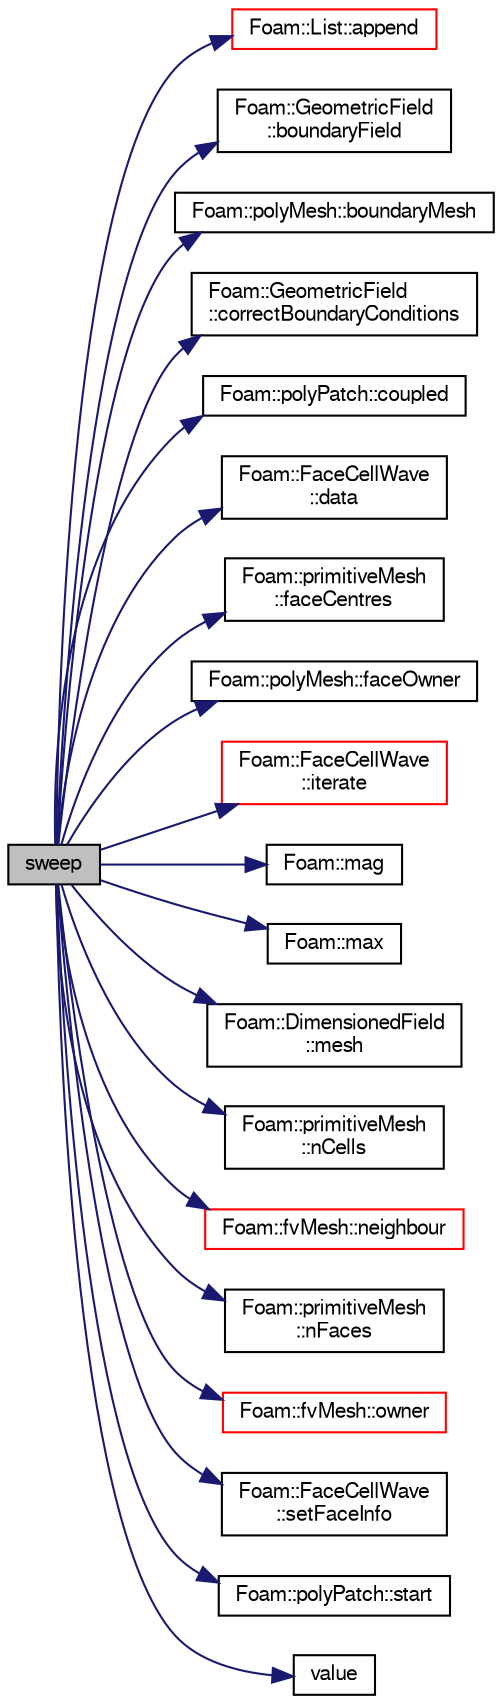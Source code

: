 digraph "sweep"
{
  bgcolor="transparent";
  edge [fontname="FreeSans",fontsize="10",labelfontname="FreeSans",labelfontsize="10"];
  node [fontname="FreeSans",fontsize="10",shape=record];
  rankdir="LR";
  Node1 [label="sweep",height=0.2,width=0.4,color="black", fillcolor="grey75", style="filled" fontcolor="black"];
  Node1 -> Node2 [color="midnightblue",fontsize="10",style="solid",fontname="FreeSans"];
  Node2 [label="Foam::List::append",height=0.2,width=0.4,color="red",URL="$a01325.html#a399dd2bf0d9a32016717dc90126f016b",tooltip="Append an element at the end of the list. "];
  Node1 -> Node3 [color="midnightblue",fontsize="10",style="solid",fontname="FreeSans"];
  Node3 [label="Foam::GeometricField\l::boundaryField",height=0.2,width=0.4,color="black",URL="$a00896.html#a3c6c1a789b48ea0c5e8bff64f9c14f2d",tooltip="Return reference to GeometricBoundaryField. "];
  Node1 -> Node4 [color="midnightblue",fontsize="10",style="solid",fontname="FreeSans"];
  Node4 [label="Foam::polyMesh::boundaryMesh",height=0.2,width=0.4,color="black",URL="$a01861.html#a6b7f5ba89250dbd7a1c6c7860ab60fe3",tooltip="Return boundary mesh. "];
  Node1 -> Node5 [color="midnightblue",fontsize="10",style="solid",fontname="FreeSans"];
  Node5 [label="Foam::GeometricField\l::correctBoundaryConditions",height=0.2,width=0.4,color="black",URL="$a00896.html#acaf6878ef900e593c4b20812f1b567d6",tooltip="Correct boundary field. "];
  Node1 -> Node6 [color="midnightblue",fontsize="10",style="solid",fontname="FreeSans"];
  Node6 [label="Foam::polyPatch::coupled",height=0.2,width=0.4,color="black",URL="$a01877.html#acffd678e538fc569f301aacdb4f019b7",tooltip="Return true if this patch is geometrically coupled (i.e. faces and. "];
  Node1 -> Node7 [color="midnightblue",fontsize="10",style="solid",fontname="FreeSans"];
  Node7 [label="Foam::FaceCellWave\l::data",height=0.2,width=0.4,color="black",URL="$a00698.html#af78cdd5c550b4c11f0b8b82154d09496",tooltip="Additional data to be passed into container. "];
  Node1 -> Node8 [color="midnightblue",fontsize="10",style="solid",fontname="FreeSans"];
  Node8 [label="Foam::primitiveMesh\l::faceCentres",height=0.2,width=0.4,color="black",URL="$a01911.html#a56749206c7d38a4c3cfbf4103547e555"];
  Node1 -> Node9 [color="midnightblue",fontsize="10",style="solid",fontname="FreeSans"];
  Node9 [label="Foam::polyMesh::faceOwner",height=0.2,width=0.4,color="black",URL="$a01861.html#a6d4def83436c9aa4dc68e8e42c5cf268",tooltip="Return face owner. "];
  Node1 -> Node10 [color="midnightblue",fontsize="10",style="solid",fontname="FreeSans"];
  Node10 [label="Foam::FaceCellWave\l::iterate",height=0.2,width=0.4,color="red",URL="$a00698.html#a8f898fd0e592fd902741616e1f087497",tooltip="Iterate until no changes or maxIter reached. Returns actual. "];
  Node1 -> Node11 [color="midnightblue",fontsize="10",style="solid",fontname="FreeSans"];
  Node11 [label="Foam::mag",height=0.2,width=0.4,color="black",URL="$a10237.html#a929da2a3fdcf3dacbbe0487d3a330dae"];
  Node1 -> Node12 [color="midnightblue",fontsize="10",style="solid",fontname="FreeSans"];
  Node12 [label="Foam::max",height=0.2,width=0.4,color="black",URL="$a10237.html#ac993e906cf2774ae77e666bc24e81733"];
  Node1 -> Node13 [color="midnightblue",fontsize="10",style="solid",fontname="FreeSans"];
  Node13 [label="Foam::DimensionedField\l::mesh",height=0.2,width=0.4,color="black",URL="$a00511.html#abdefa6904b53f35c49185ee1cb3d1800",tooltip="Return mesh. "];
  Node1 -> Node14 [color="midnightblue",fontsize="10",style="solid",fontname="FreeSans"];
  Node14 [label="Foam::primitiveMesh\l::nCells",height=0.2,width=0.4,color="black",URL="$a01911.html#ae79b5e96cf8d9a4e6b3993e6f2709374"];
  Node1 -> Node15 [color="midnightblue",fontsize="10",style="solid",fontname="FreeSans"];
  Node15 [label="Foam::fvMesh::neighbour",height=0.2,width=0.4,color="red",URL="$a00851.html#a942a1cffef163625ee3408ae1f057dec",tooltip="Internal face neighbour. "];
  Node1 -> Node16 [color="midnightblue",fontsize="10",style="solid",fontname="FreeSans"];
  Node16 [label="Foam::primitiveMesh\l::nFaces",height=0.2,width=0.4,color="black",URL="$a01911.html#a9be088de373a98524a153de7da0e92e8"];
  Node1 -> Node17 [color="midnightblue",fontsize="10",style="solid",fontname="FreeSans"];
  Node17 [label="Foam::fvMesh::owner",height=0.2,width=0.4,color="red",URL="$a00851.html#a81b70644afb4bbfce365e57592142fcc",tooltip="Internal face owner. "];
  Node1 -> Node18 [color="midnightblue",fontsize="10",style="solid",fontname="FreeSans"];
  Node18 [label="Foam::FaceCellWave\l::setFaceInfo",height=0.2,width=0.4,color="black",URL="$a00698.html#a4dfc64d9c6a80650006ac5ab728f95b0",tooltip="Set initial changed faces. "];
  Node1 -> Node19 [color="midnightblue",fontsize="10",style="solid",fontname="FreeSans"];
  Node19 [label="Foam::polyPatch::start",height=0.2,width=0.4,color="black",URL="$a01877.html#a861f370e41af7d54d7ff91da65de6e6a",tooltip="Return start label of this patch in the polyMesh face list. "];
  Node1 -> Node20 [color="midnightblue",fontsize="10",style="solid",fontname="FreeSans"];
  Node20 [label="value",height=0.2,width=0.4,color="black",URL="$a04591.html#a7f851d6ccb9cf41e28285ce3b75e11df"];
}
